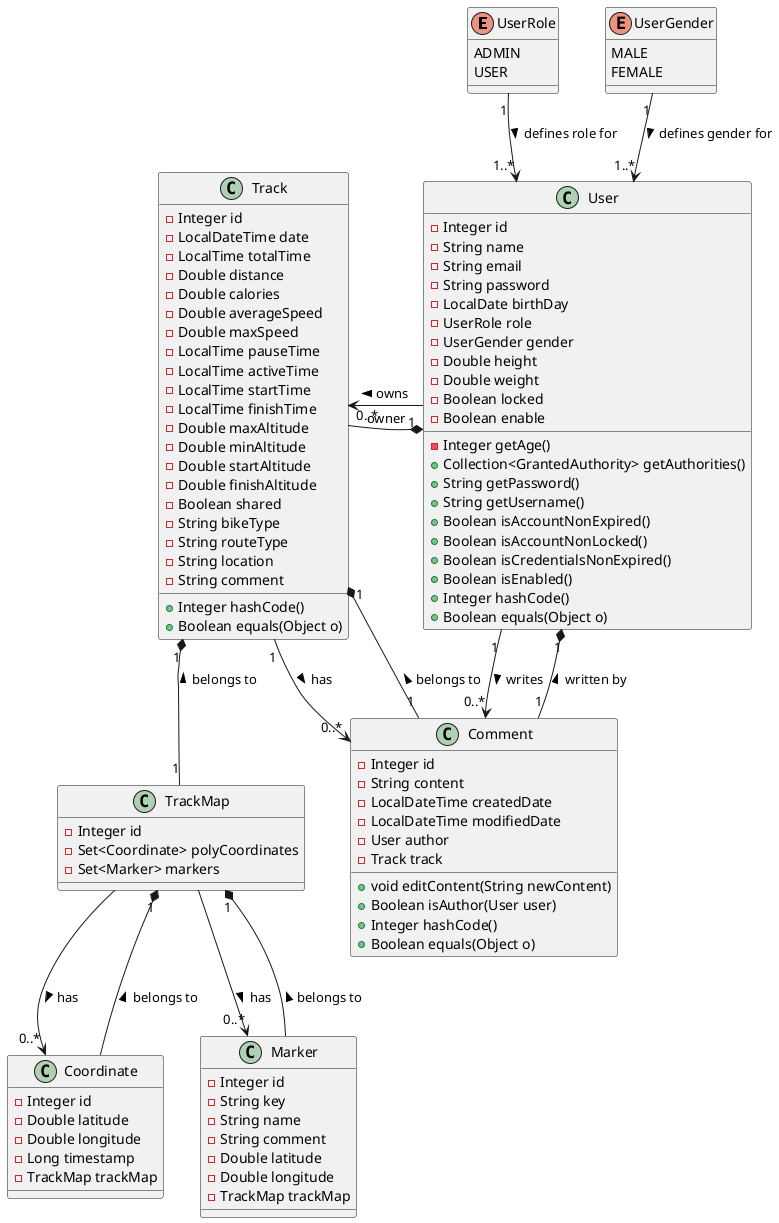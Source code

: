 @startuml

' Enum classes
enum UserRole {
    ADMIN
    USER
}

enum UserGender {
    MALE
    FEMALE
}

' Main User class
class User {
   - Integer id
   - String name
   - String email
   - String password
   - LocalDate birthDay
   - UserRole role
   - UserGender gender
   - Double height
   - Double weight
   - Boolean locked
   - Boolean enable
   - Integer getAge()
   + Collection<GrantedAuthority> getAuthorities()
   + String getPassword()
   + String getUsername()
   + Boolean isAccountNonExpired()
   + Boolean isAccountNonLocked()
   + Boolean isCredentialsNonExpired()
   + Boolean isEnabled()
   + Integer hashCode()
   + Boolean equals(Object o)
}

' Track class
class Track {
   - Integer id
   - LocalDateTime date
   - LocalTime totalTime
   - Double distance
   - Double calories
   - Double averageSpeed
   - Double maxSpeed
   - LocalTime pauseTime
   - LocalTime activeTime
   - LocalTime startTime
   - LocalTime finishTime
   - Double maxAltitude
   - Double minAltitude
   - Double startAltitude
   - Double finishAltitude
   - Boolean shared
   - String bikeType
   - String routeType
   - String location
   - String comment
   + Integer hashCode()
   + Boolean equals(Object o)
}

' TrackMap class
class TrackMap {
  - Integer id
  - Set<Coordinate> polyCoordinates
  - Set<Marker> markers
}

' Coordinate class
class Coordinate {
   - Integer id
   - Double latitude
   - Double longitude
   - Long timestamp
   - TrackMap trackMap
}

' Marker class
class Marker {
   - Integer id
   - String key
   - String name
   - String comment
   - Double latitude
   - Double longitude
   - TrackMap trackMap
}

' New Comment class
class Comment {
   - Integer id
   - String content
   - LocalDateTime createdDate
   - LocalDateTime modifiedDate
   - User author
   - Track track
   + void editContent(String newContent)
   + Boolean isAuthor(User user)
   + Integer hashCode()
   + Boolean equals(Object o)
}

' Relationships
User -right-> "0..*" Track : owns >
Track --* "1" User : owner
Track "1" *-- "1" TrackMap : belongs to <
TrackMap --> "0..*" Coordinate : has >
TrackMap --> "0..*" Marker : has >
Coordinate --* "1" TrackMap : belongs to >
Marker --* "1" TrackMap : belongs to >

' New relationships for comments
Track "1" --> "0..*" Comment : has >
User "1" --> "0..*" Comment : writes >
Comment "1" --* "1" User : written by >
Comment "1" --* "1" Track : belongs to >

UserRole "1" --> "1..*" User : defines role for >
UserGender "1" --> "1..*" User : defines gender for >

@enduml

